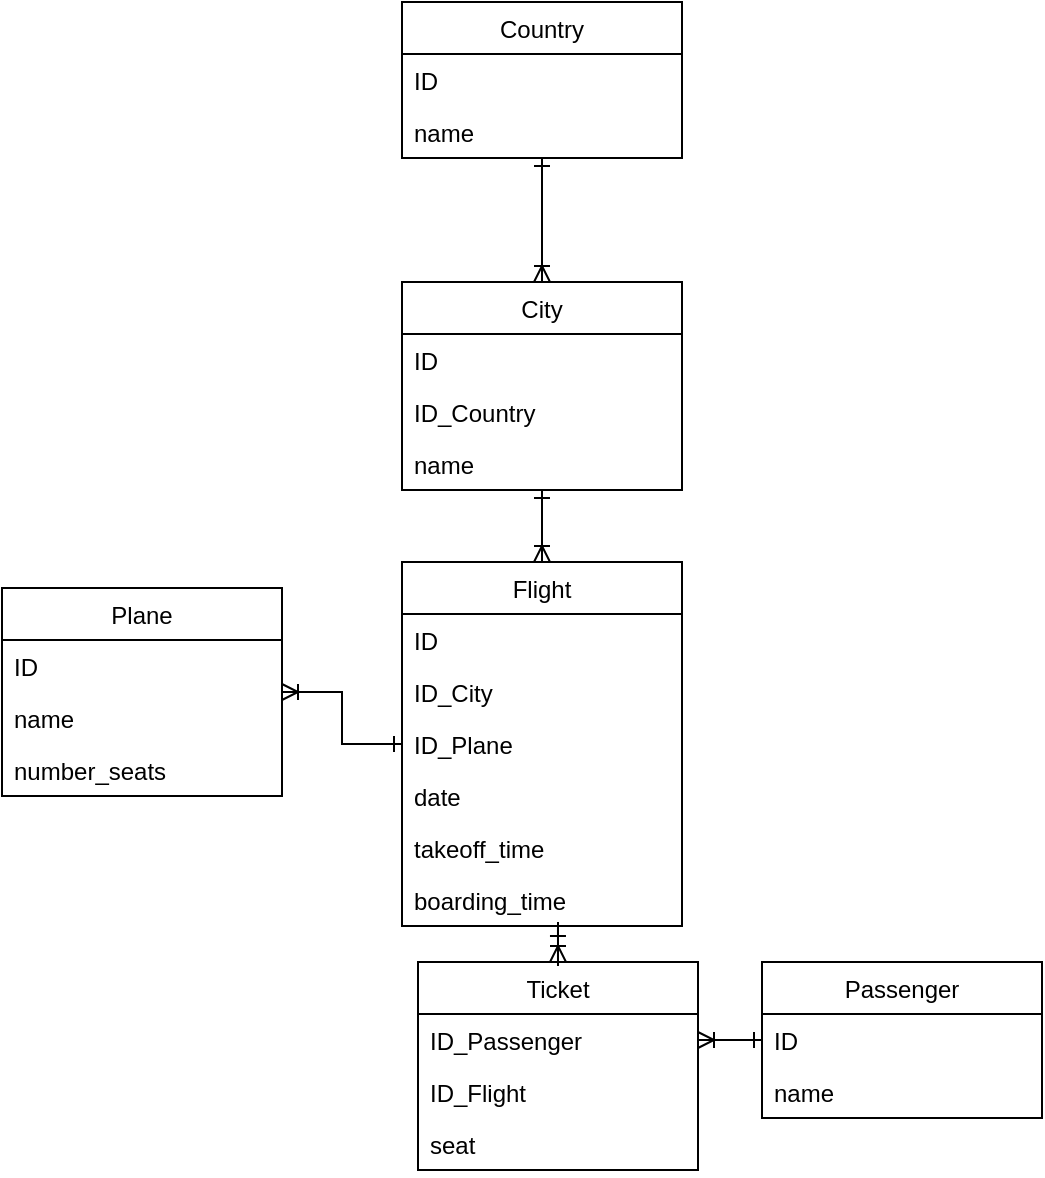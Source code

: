 <mxfile version="17.4.5" type="github">
  <diagram id="20JDapjocLGrpqn4EMmD" name="Page-1">
    <mxGraphModel dx="460" dy="698" grid="1" gridSize="10" guides="1" tooltips="1" connect="1" arrows="1" fold="1" page="1" pageScale="1" pageWidth="850" pageHeight="1100" math="0" shadow="0">
      <root>
        <mxCell id="0" />
        <mxCell id="1" parent="0" />
        <mxCell id="SQOT6R_3Vd8-NULyTxKm-9" value="" style="edgeStyle=orthogonalEdgeStyle;rounded=0;orthogonalLoop=1;jettySize=auto;html=1;entryX=0.5;entryY=0;entryDx=0;entryDy=0;endArrow=ERoneToMany;endFill=0;strokeColor=default;startArrow=ERone;startFill=0;" parent="1" source="SQOT6R_3Vd8-NULyTxKm-1" target="SQOT6R_3Vd8-NULyTxKm-5" edge="1">
          <mxGeometry relative="1" as="geometry" />
        </mxCell>
        <mxCell id="SQOT6R_3Vd8-NULyTxKm-1" value="Country" style="swimlane;fontStyle=0;childLayout=stackLayout;horizontal=1;startSize=26;fillColor=none;horizontalStack=0;resizeParent=1;resizeParentMax=0;resizeLast=0;collapsible=1;marginBottom=0;" parent="1" vertex="1">
          <mxGeometry x="300" y="80" width="140" height="78" as="geometry" />
        </mxCell>
        <mxCell id="SQOT6R_3Vd8-NULyTxKm-2" value="ID" style="text;strokeColor=none;fillColor=none;align=left;verticalAlign=top;spacingLeft=4;spacingRight=4;overflow=hidden;rotatable=0;points=[[0,0.5],[1,0.5]];portConstraint=eastwest;" parent="SQOT6R_3Vd8-NULyTxKm-1" vertex="1">
          <mxGeometry y="26" width="140" height="26" as="geometry" />
        </mxCell>
        <mxCell id="SQOT6R_3Vd8-NULyTxKm-3" value="name" style="text;strokeColor=none;fillColor=none;align=left;verticalAlign=top;spacingLeft=4;spacingRight=4;overflow=hidden;rotatable=0;points=[[0,0.5],[1,0.5]];portConstraint=eastwest;" parent="SQOT6R_3Vd8-NULyTxKm-1" vertex="1">
          <mxGeometry y="52" width="140" height="26" as="geometry" />
        </mxCell>
        <mxCell id="SQOT6R_3Vd8-NULyTxKm-14" value="" style="edgeStyle=orthogonalEdgeStyle;rounded=0;orthogonalLoop=1;jettySize=auto;html=1;startArrow=ERone;startFill=0;endArrow=ERoneToMany;endFill=0;strokeColor=default;entryX=0.5;entryY=0;entryDx=0;entryDy=0;" parent="1" source="SQOT6R_3Vd8-NULyTxKm-5" target="SQOT6R_3Vd8-NULyTxKm-10" edge="1">
          <mxGeometry relative="1" as="geometry" />
        </mxCell>
        <mxCell id="SQOT6R_3Vd8-NULyTxKm-5" value="City" style="swimlane;fontStyle=0;childLayout=stackLayout;horizontal=1;startSize=26;fillColor=none;horizontalStack=0;resizeParent=1;resizeParentMax=0;resizeLast=0;collapsible=1;marginBottom=0;" parent="1" vertex="1">
          <mxGeometry x="300" y="220" width="140" height="104" as="geometry" />
        </mxCell>
        <mxCell id="SQOT6R_3Vd8-NULyTxKm-6" value="ID" style="text;strokeColor=none;fillColor=none;align=left;verticalAlign=top;spacingLeft=4;spacingRight=4;overflow=hidden;rotatable=0;points=[[0,0.5],[1,0.5]];portConstraint=eastwest;" parent="SQOT6R_3Vd8-NULyTxKm-5" vertex="1">
          <mxGeometry y="26" width="140" height="26" as="geometry" />
        </mxCell>
        <mxCell id="SQOT6R_3Vd8-NULyTxKm-7" value="ID_Country" style="text;strokeColor=none;fillColor=none;align=left;verticalAlign=top;spacingLeft=4;spacingRight=4;overflow=hidden;rotatable=0;points=[[0,0.5],[1,0.5]];portConstraint=eastwest;" parent="SQOT6R_3Vd8-NULyTxKm-5" vertex="1">
          <mxGeometry y="52" width="140" height="26" as="geometry" />
        </mxCell>
        <mxCell id="SQOT6R_3Vd8-NULyTxKm-8" value="name" style="text;strokeColor=none;fillColor=none;align=left;verticalAlign=top;spacingLeft=4;spacingRight=4;overflow=hidden;rotatable=0;points=[[0,0.5],[1,0.5]];portConstraint=eastwest;" parent="SQOT6R_3Vd8-NULyTxKm-5" vertex="1">
          <mxGeometry y="78" width="140" height="26" as="geometry" />
        </mxCell>
        <mxCell id="SQOT6R_3Vd8-NULyTxKm-10" value="Flight" style="swimlane;fontStyle=0;childLayout=stackLayout;horizontal=1;startSize=26;fillColor=none;horizontalStack=0;resizeParent=1;resizeParentMax=0;resizeLast=0;collapsible=1;marginBottom=0;" parent="1" vertex="1">
          <mxGeometry x="300" y="360" width="140" height="182" as="geometry" />
        </mxCell>
        <mxCell id="SQOT6R_3Vd8-NULyTxKm-11" value="ID" style="text;strokeColor=none;fillColor=none;align=left;verticalAlign=top;spacingLeft=4;spacingRight=4;overflow=hidden;rotatable=0;points=[[0,0.5],[1,0.5]];portConstraint=eastwest;" parent="SQOT6R_3Vd8-NULyTxKm-10" vertex="1">
          <mxGeometry y="26" width="140" height="26" as="geometry" />
        </mxCell>
        <mxCell id="E9G-f8U-LLAVdF0cGUWd-1" value="ID_City" style="text;strokeColor=none;fillColor=none;align=left;verticalAlign=top;spacingLeft=4;spacingRight=4;overflow=hidden;rotatable=0;points=[[0,0.5],[1,0.5]];portConstraint=eastwest;" parent="SQOT6R_3Vd8-NULyTxKm-10" vertex="1">
          <mxGeometry y="52" width="140" height="26" as="geometry" />
        </mxCell>
        <mxCell id="SQOT6R_3Vd8-NULyTxKm-38" value="ID_Plane" style="text;strokeColor=none;fillColor=none;align=left;verticalAlign=top;spacingLeft=4;spacingRight=4;overflow=hidden;rotatable=0;points=[[0,0.5],[1,0.5]];portConstraint=eastwest;" parent="SQOT6R_3Vd8-NULyTxKm-10" vertex="1">
          <mxGeometry y="78" width="140" height="26" as="geometry" />
        </mxCell>
        <mxCell id="SQOT6R_3Vd8-NULyTxKm-12" value="date" style="text;strokeColor=none;fillColor=none;align=left;verticalAlign=top;spacingLeft=4;spacingRight=4;overflow=hidden;rotatable=0;points=[[0,0.5],[1,0.5]];portConstraint=eastwest;" parent="SQOT6R_3Vd8-NULyTxKm-10" vertex="1">
          <mxGeometry y="104" width="140" height="26" as="geometry" />
        </mxCell>
        <mxCell id="SQOT6R_3Vd8-NULyTxKm-24" value="takeoff_time" style="text;strokeColor=none;fillColor=none;align=left;verticalAlign=top;spacingLeft=4;spacingRight=4;overflow=hidden;rotatable=0;points=[[0,0.5],[1,0.5]];portConstraint=eastwest;" parent="SQOT6R_3Vd8-NULyTxKm-10" vertex="1">
          <mxGeometry y="130" width="140" height="26" as="geometry" />
        </mxCell>
        <mxCell id="SQOT6R_3Vd8-NULyTxKm-13" value="boarding_time" style="text;strokeColor=none;fillColor=none;align=left;verticalAlign=top;spacingLeft=4;spacingRight=4;overflow=hidden;rotatable=0;points=[[0,0.5],[1,0.5]];portConstraint=eastwest;" parent="SQOT6R_3Vd8-NULyTxKm-10" vertex="1">
          <mxGeometry y="156" width="140" height="26" as="geometry" />
        </mxCell>
        <mxCell id="SQOT6R_3Vd8-NULyTxKm-34" value="" style="edgeStyle=orthogonalEdgeStyle;rounded=0;orthogonalLoop=1;jettySize=auto;html=1;startArrow=ERone;startFill=0;endArrow=ERoneToMany;endFill=0;strokeColor=default;entryX=1;entryY=0.5;entryDx=0;entryDy=0;" parent="1" source="SQOT6R_3Vd8-NULyTxKm-19" target="SQOT6R_3Vd8-NULyTxKm-26" edge="1">
          <mxGeometry relative="1" as="geometry" />
        </mxCell>
        <mxCell id="SQOT6R_3Vd8-NULyTxKm-19" value="Passenger" style="swimlane;fontStyle=0;childLayout=stackLayout;horizontal=1;startSize=26;fillColor=none;horizontalStack=0;resizeParent=1;resizeParentMax=0;resizeLast=0;collapsible=1;marginBottom=0;" parent="1" vertex="1">
          <mxGeometry x="480" y="560" width="140" height="78" as="geometry" />
        </mxCell>
        <mxCell id="SQOT6R_3Vd8-NULyTxKm-20" value="ID" style="text;strokeColor=none;fillColor=none;align=left;verticalAlign=top;spacingLeft=4;spacingRight=4;overflow=hidden;rotatable=0;points=[[0,0.5],[1,0.5]];portConstraint=eastwest;" parent="SQOT6R_3Vd8-NULyTxKm-19" vertex="1">
          <mxGeometry y="26" width="140" height="26" as="geometry" />
        </mxCell>
        <mxCell id="SQOT6R_3Vd8-NULyTxKm-21" value="name" style="text;strokeColor=none;fillColor=none;align=left;verticalAlign=top;spacingLeft=4;spacingRight=4;overflow=hidden;rotatable=0;points=[[0,0.5],[1,0.5]];portConstraint=eastwest;" parent="SQOT6R_3Vd8-NULyTxKm-19" vertex="1">
          <mxGeometry y="52" width="140" height="26" as="geometry" />
        </mxCell>
        <mxCell id="SQOT6R_3Vd8-NULyTxKm-39" value="" style="edgeStyle=orthogonalEdgeStyle;rounded=0;orthogonalLoop=1;jettySize=auto;html=1;startArrow=ERoneToMany;startFill=0;endArrow=ERone;endFill=0;strokeColor=default;entryX=0.557;entryY=1.038;entryDx=0;entryDy=0;entryPerimeter=0;" parent="1" source="SQOT6R_3Vd8-NULyTxKm-25" target="SQOT6R_3Vd8-NULyTxKm-13" edge="1">
          <mxGeometry relative="1" as="geometry">
            <mxPoint x="320" y="540" as="targetPoint" />
          </mxGeometry>
        </mxCell>
        <mxCell id="SQOT6R_3Vd8-NULyTxKm-25" value="Ticket" style="swimlane;fontStyle=0;childLayout=stackLayout;horizontal=1;startSize=26;fillColor=none;horizontalStack=0;resizeParent=1;resizeParentMax=0;resizeLast=0;collapsible=1;marginBottom=0;" parent="1" vertex="1">
          <mxGeometry x="308" y="560" width="140" height="104" as="geometry" />
        </mxCell>
        <mxCell id="SQOT6R_3Vd8-NULyTxKm-26" value="ID_Passenger" style="text;strokeColor=none;fillColor=none;align=left;verticalAlign=top;spacingLeft=4;spacingRight=4;overflow=hidden;rotatable=0;points=[[0,0.5],[1,0.5]];portConstraint=eastwest;" parent="SQOT6R_3Vd8-NULyTxKm-25" vertex="1">
          <mxGeometry y="26" width="140" height="26" as="geometry" />
        </mxCell>
        <mxCell id="SQOT6R_3Vd8-NULyTxKm-37" value="ID_Flight" style="text;strokeColor=none;fillColor=none;align=left;verticalAlign=top;spacingLeft=4;spacingRight=4;overflow=hidden;rotatable=0;points=[[0,0.5],[1,0.5]];portConstraint=eastwest;" parent="SQOT6R_3Vd8-NULyTxKm-25" vertex="1">
          <mxGeometry y="52" width="140" height="26" as="geometry" />
        </mxCell>
        <mxCell id="SQOT6R_3Vd8-NULyTxKm-28" value="seat" style="text;strokeColor=none;fillColor=none;align=left;verticalAlign=top;spacingLeft=4;spacingRight=4;overflow=hidden;rotatable=0;points=[[0,0.5],[1,0.5]];portConstraint=eastwest;" parent="SQOT6R_3Vd8-NULyTxKm-25" vertex="1">
          <mxGeometry y="78" width="140" height="26" as="geometry" />
        </mxCell>
        <mxCell id="SQOT6R_3Vd8-NULyTxKm-40" value="" style="edgeStyle=orthogonalEdgeStyle;rounded=0;orthogonalLoop=1;jettySize=auto;html=1;startArrow=ERoneToMany;startFill=0;endArrow=ERone;endFill=0;strokeColor=default;" parent="1" source="SQOT6R_3Vd8-NULyTxKm-29" target="SQOT6R_3Vd8-NULyTxKm-38" edge="1">
          <mxGeometry relative="1" as="geometry" />
        </mxCell>
        <mxCell id="SQOT6R_3Vd8-NULyTxKm-29" value="Plane" style="swimlane;fontStyle=0;childLayout=stackLayout;horizontal=1;startSize=26;fillColor=none;horizontalStack=0;resizeParent=1;resizeParentMax=0;resizeLast=0;collapsible=1;marginBottom=0;" parent="1" vertex="1">
          <mxGeometry x="100" y="373" width="140" height="104" as="geometry" />
        </mxCell>
        <mxCell id="SQOT6R_3Vd8-NULyTxKm-30" value="ID" style="text;strokeColor=none;fillColor=none;align=left;verticalAlign=top;spacingLeft=4;spacingRight=4;overflow=hidden;rotatable=0;points=[[0,0.5],[1,0.5]];portConstraint=eastwest;" parent="SQOT6R_3Vd8-NULyTxKm-29" vertex="1">
          <mxGeometry y="26" width="140" height="26" as="geometry" />
        </mxCell>
        <mxCell id="SQOT6R_3Vd8-NULyTxKm-31" value="name" style="text;strokeColor=none;fillColor=none;align=left;verticalAlign=top;spacingLeft=4;spacingRight=4;overflow=hidden;rotatable=0;points=[[0,0.5],[1,0.5]];portConstraint=eastwest;" parent="SQOT6R_3Vd8-NULyTxKm-29" vertex="1">
          <mxGeometry y="52" width="140" height="26" as="geometry" />
        </mxCell>
        <mxCell id="SQOT6R_3Vd8-NULyTxKm-32" value="number_seats" style="text;strokeColor=none;fillColor=none;align=left;verticalAlign=top;spacingLeft=4;spacingRight=4;overflow=hidden;rotatable=0;points=[[0,0.5],[1,0.5]];portConstraint=eastwest;" parent="SQOT6R_3Vd8-NULyTxKm-29" vertex="1">
          <mxGeometry y="78" width="140" height="26" as="geometry" />
        </mxCell>
      </root>
    </mxGraphModel>
  </diagram>
</mxfile>
